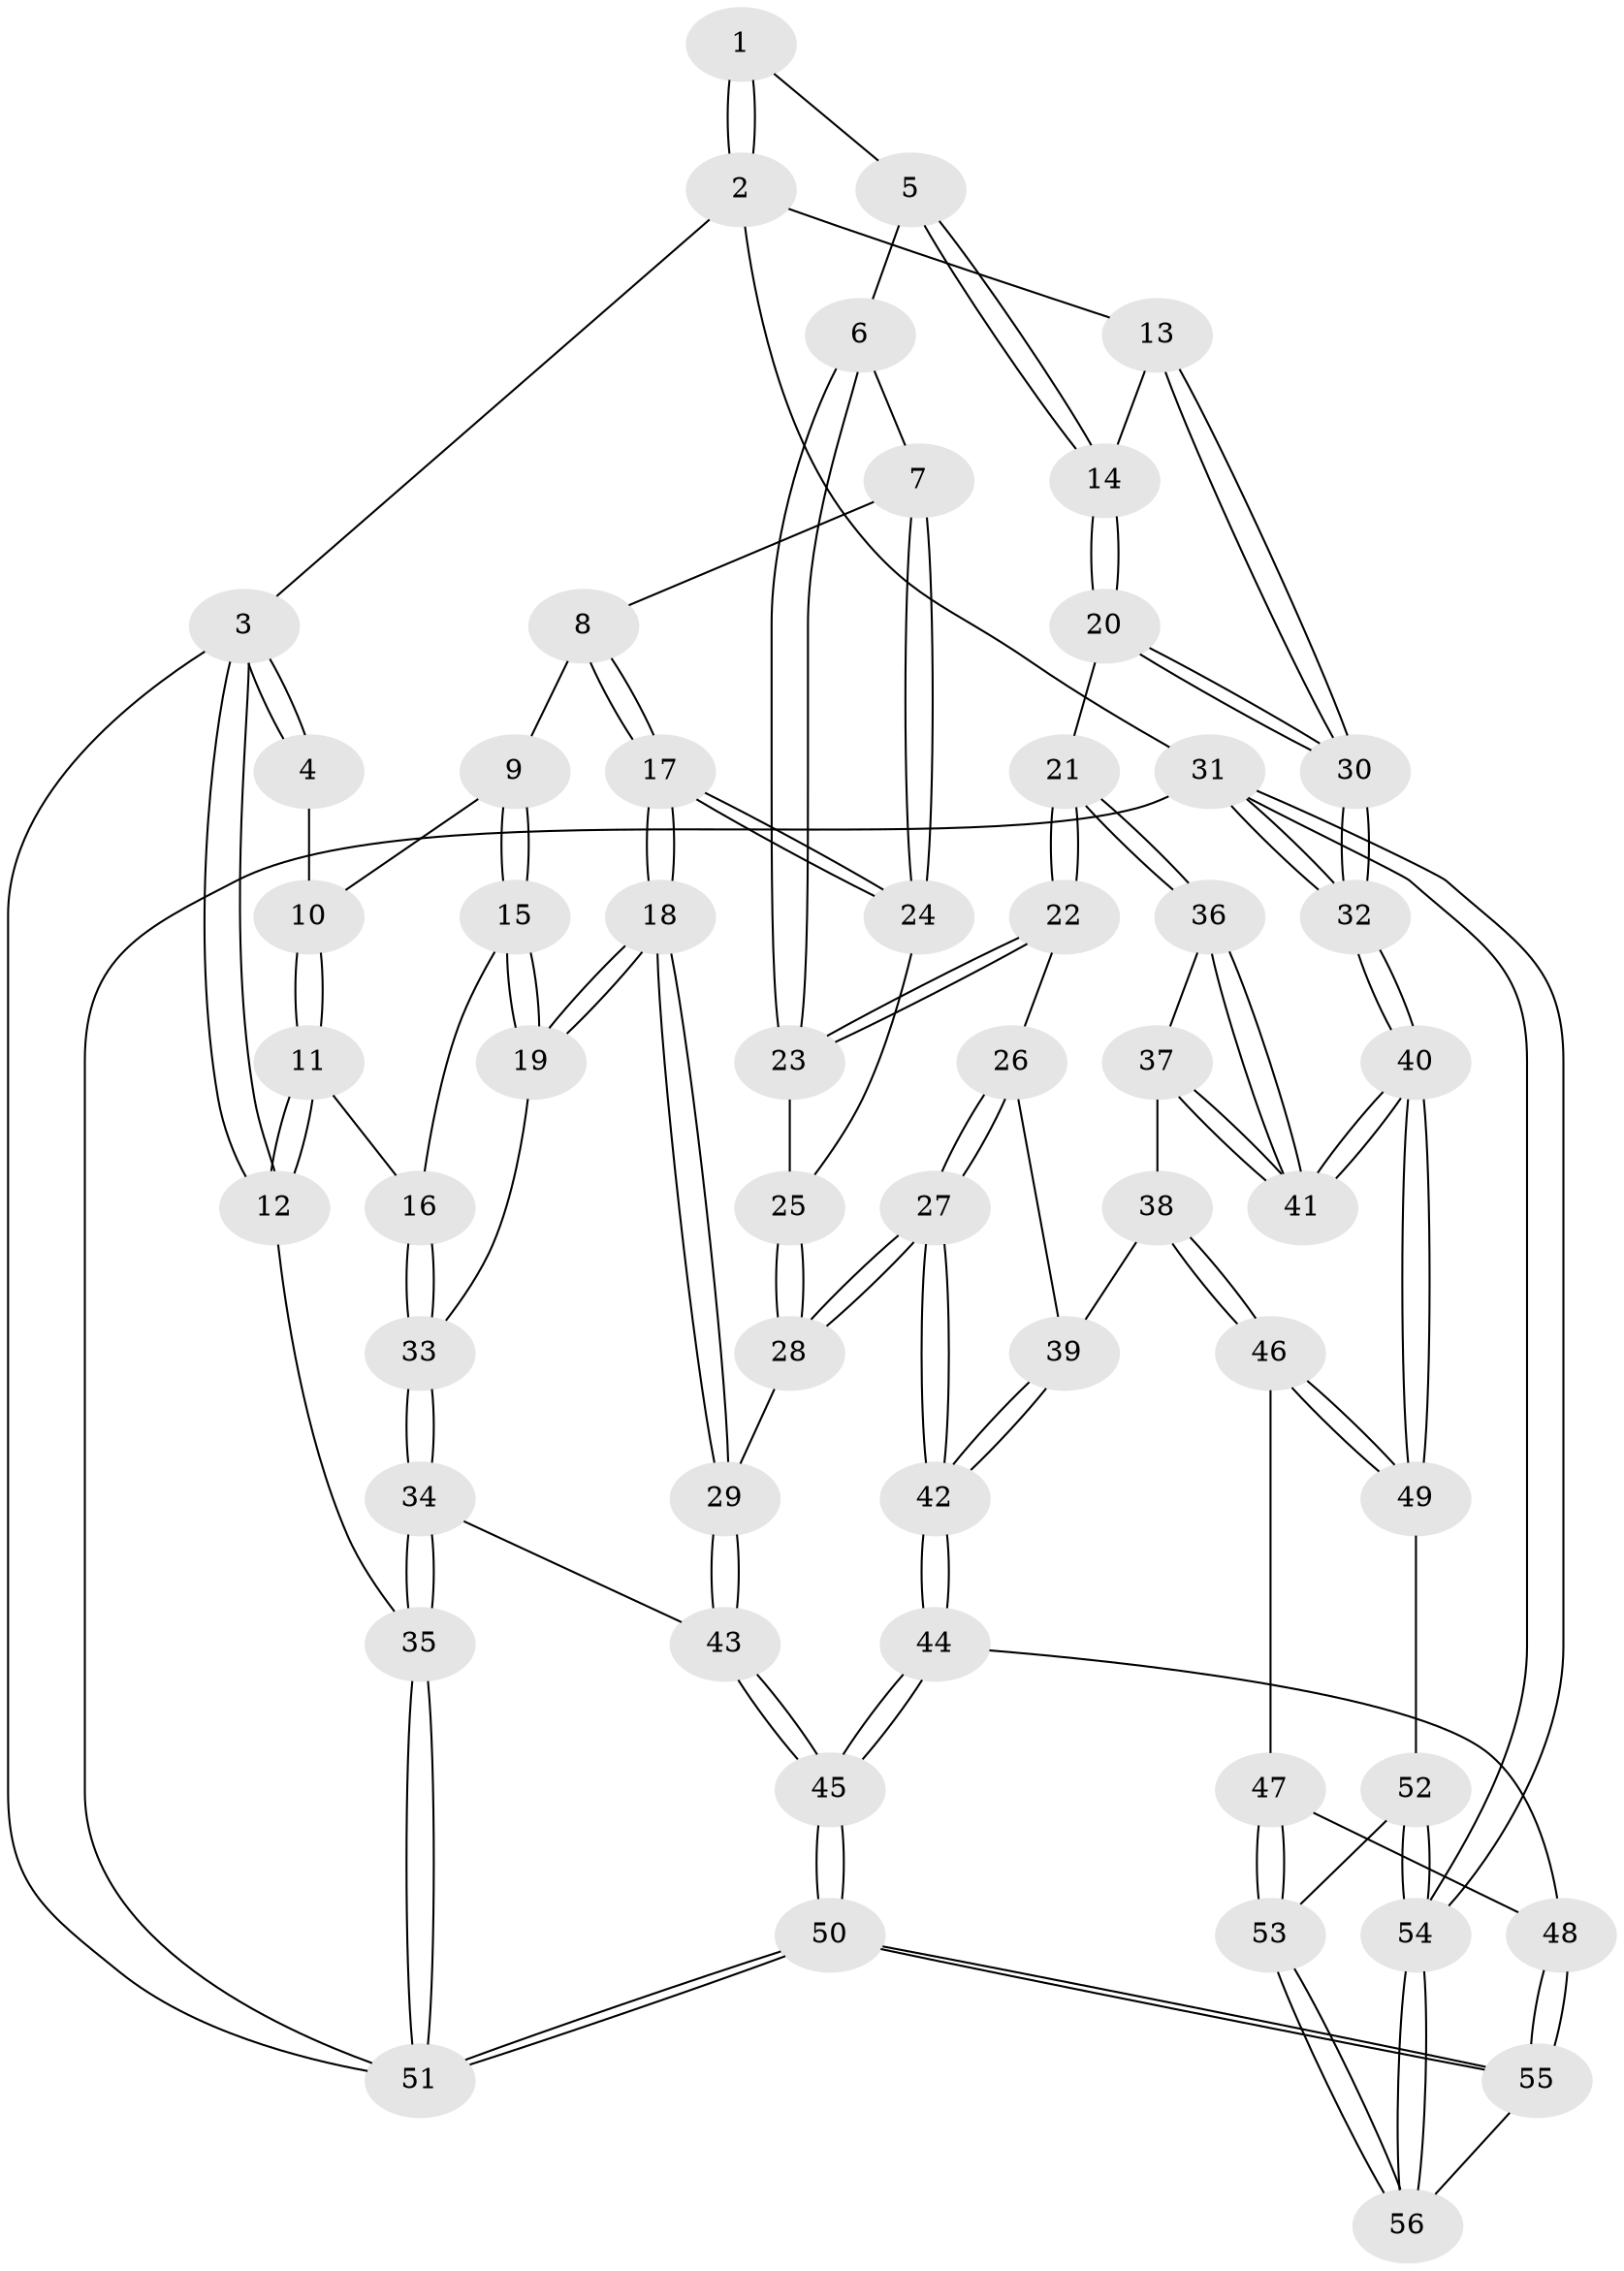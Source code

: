 // coarse degree distribution, {4: 0.45454545454545453, 6: 0.18181818181818182, 5: 0.18181818181818182, 3: 0.18181818181818182}
// Generated by graph-tools (version 1.1) at 2025/52/02/27/25 19:52:35]
// undirected, 56 vertices, 137 edges
graph export_dot {
graph [start="1"]
  node [color=gray90,style=filled];
  1 [pos="+0.58797977157563+0"];
  2 [pos="+1+0"];
  3 [pos="+0+0"];
  4 [pos="+0.1890576099212243+0"];
  5 [pos="+0.5872638261181166+0"];
  6 [pos="+0.5315525044789499+0.08816120176281575"];
  7 [pos="+0.5250320051262575+0.09383212155778617"];
  8 [pos="+0.36491499249078246+0.10910712922250448"];
  9 [pos="+0.3080728385823954+0.09706157959302185"];
  10 [pos="+0.20257527662122973+0"];
  11 [pos="+0.09298046648780182+0.23246410804012468"];
  12 [pos="+0+0.22373182140343859"];
  13 [pos="+1+0"];
  14 [pos="+0.8232461606591528+0.21729174477014607"];
  15 [pos="+0.3041217849998751+0.11908043524711541"];
  16 [pos="+0.12683410916350146+0.26207861362167345"];
  17 [pos="+0.3774144524440295+0.34352763292771527"];
  18 [pos="+0.3517914937102669+0.3814096955537221"];
  19 [pos="+0.3089122580906049+0.36152627534218607"];
  20 [pos="+0.7982675467611339+0.2677426238650447"];
  21 [pos="+0.7881209578241245+0.27526886901916053"];
  22 [pos="+0.7092928198496858+0.28854817556390044"];
  23 [pos="+0.6705055218791963+0.26452473769078505"];
  24 [pos="+0.43450162312103774+0.27580496593096326"];
  25 [pos="+0.6139405670818724+0.2770156508777709"];
  26 [pos="+0.6915087489578498+0.3165671338532178"];
  27 [pos="+0.41129218859796035+0.45449486196375927"];
  28 [pos="+0.3964286027509726+0.4351256595185275"];
  29 [pos="+0.3586506098030478+0.393088126139604"];
  30 [pos="+1+0.5083129009038785"];
  31 [pos="+1+1"];
  32 [pos="+1+0.580203700672992"];
  33 [pos="+0.20145799015111848+0.33903340879352134"];
  34 [pos="+0.052297045037135975+0.5282408185519892"];
  35 [pos="+0+0.5558577867462662"];
  36 [pos="+0.7990211086982851+0.35690308040425955"];
  37 [pos="+0.7796316893142692+0.5104921582929136"];
  38 [pos="+0.7392385762508104+0.5388672119610224"];
  39 [pos="+0.6582820545926049+0.46881279113994223"];
  40 [pos="+1+0.5813228345447059"];
  41 [pos="+0.9438880392992124+0.521907399527514"];
  42 [pos="+0.4393045433576603+0.5141101657934148"];
  43 [pos="+0.15516937355267782+0.6151277017992919"];
  44 [pos="+0.4394393095652594+0.5160645345544254"];
  45 [pos="+0.21219806027077495+0.7321519934781455"];
  46 [pos="+0.7221354945974933+0.6395234914004101"];
  47 [pos="+0.6477171308576172+0.6677760120339795"];
  48 [pos="+0.5346397981054236+0.6768451396823212"];
  49 [pos="+0.8097224642787889+0.6947739749628769"];
  50 [pos="+0.17578755750034933+1"];
  51 [pos="+0+1"];
  52 [pos="+0.8091390087385654+0.7266111165803163"];
  53 [pos="+0.7101340817842305+0.8472419389625466"];
  54 [pos="+1+1"];
  55 [pos="+0.45261991560924725+0.941596526675886"];
  56 [pos="+0.667847594015744+1"];
  1 -- 2;
  1 -- 2;
  1 -- 5;
  2 -- 3;
  2 -- 13;
  2 -- 31;
  3 -- 4;
  3 -- 4;
  3 -- 12;
  3 -- 12;
  3 -- 51;
  4 -- 10;
  5 -- 6;
  5 -- 14;
  5 -- 14;
  6 -- 7;
  6 -- 23;
  6 -- 23;
  7 -- 8;
  7 -- 24;
  7 -- 24;
  8 -- 9;
  8 -- 17;
  8 -- 17;
  9 -- 10;
  9 -- 15;
  9 -- 15;
  10 -- 11;
  10 -- 11;
  11 -- 12;
  11 -- 12;
  11 -- 16;
  12 -- 35;
  13 -- 14;
  13 -- 30;
  13 -- 30;
  14 -- 20;
  14 -- 20;
  15 -- 16;
  15 -- 19;
  15 -- 19;
  16 -- 33;
  16 -- 33;
  17 -- 18;
  17 -- 18;
  17 -- 24;
  17 -- 24;
  18 -- 19;
  18 -- 19;
  18 -- 29;
  18 -- 29;
  19 -- 33;
  20 -- 21;
  20 -- 30;
  20 -- 30;
  21 -- 22;
  21 -- 22;
  21 -- 36;
  21 -- 36;
  22 -- 23;
  22 -- 23;
  22 -- 26;
  23 -- 25;
  24 -- 25;
  25 -- 28;
  25 -- 28;
  26 -- 27;
  26 -- 27;
  26 -- 39;
  27 -- 28;
  27 -- 28;
  27 -- 42;
  27 -- 42;
  28 -- 29;
  29 -- 43;
  29 -- 43;
  30 -- 32;
  30 -- 32;
  31 -- 32;
  31 -- 32;
  31 -- 54;
  31 -- 54;
  31 -- 51;
  32 -- 40;
  32 -- 40;
  33 -- 34;
  33 -- 34;
  34 -- 35;
  34 -- 35;
  34 -- 43;
  35 -- 51;
  35 -- 51;
  36 -- 37;
  36 -- 41;
  36 -- 41;
  37 -- 38;
  37 -- 41;
  37 -- 41;
  38 -- 39;
  38 -- 46;
  38 -- 46;
  39 -- 42;
  39 -- 42;
  40 -- 41;
  40 -- 41;
  40 -- 49;
  40 -- 49;
  42 -- 44;
  42 -- 44;
  43 -- 45;
  43 -- 45;
  44 -- 45;
  44 -- 45;
  44 -- 48;
  45 -- 50;
  45 -- 50;
  46 -- 47;
  46 -- 49;
  46 -- 49;
  47 -- 48;
  47 -- 53;
  47 -- 53;
  48 -- 55;
  48 -- 55;
  49 -- 52;
  50 -- 51;
  50 -- 51;
  50 -- 55;
  50 -- 55;
  52 -- 53;
  52 -- 54;
  52 -- 54;
  53 -- 56;
  53 -- 56;
  54 -- 56;
  54 -- 56;
  55 -- 56;
}
